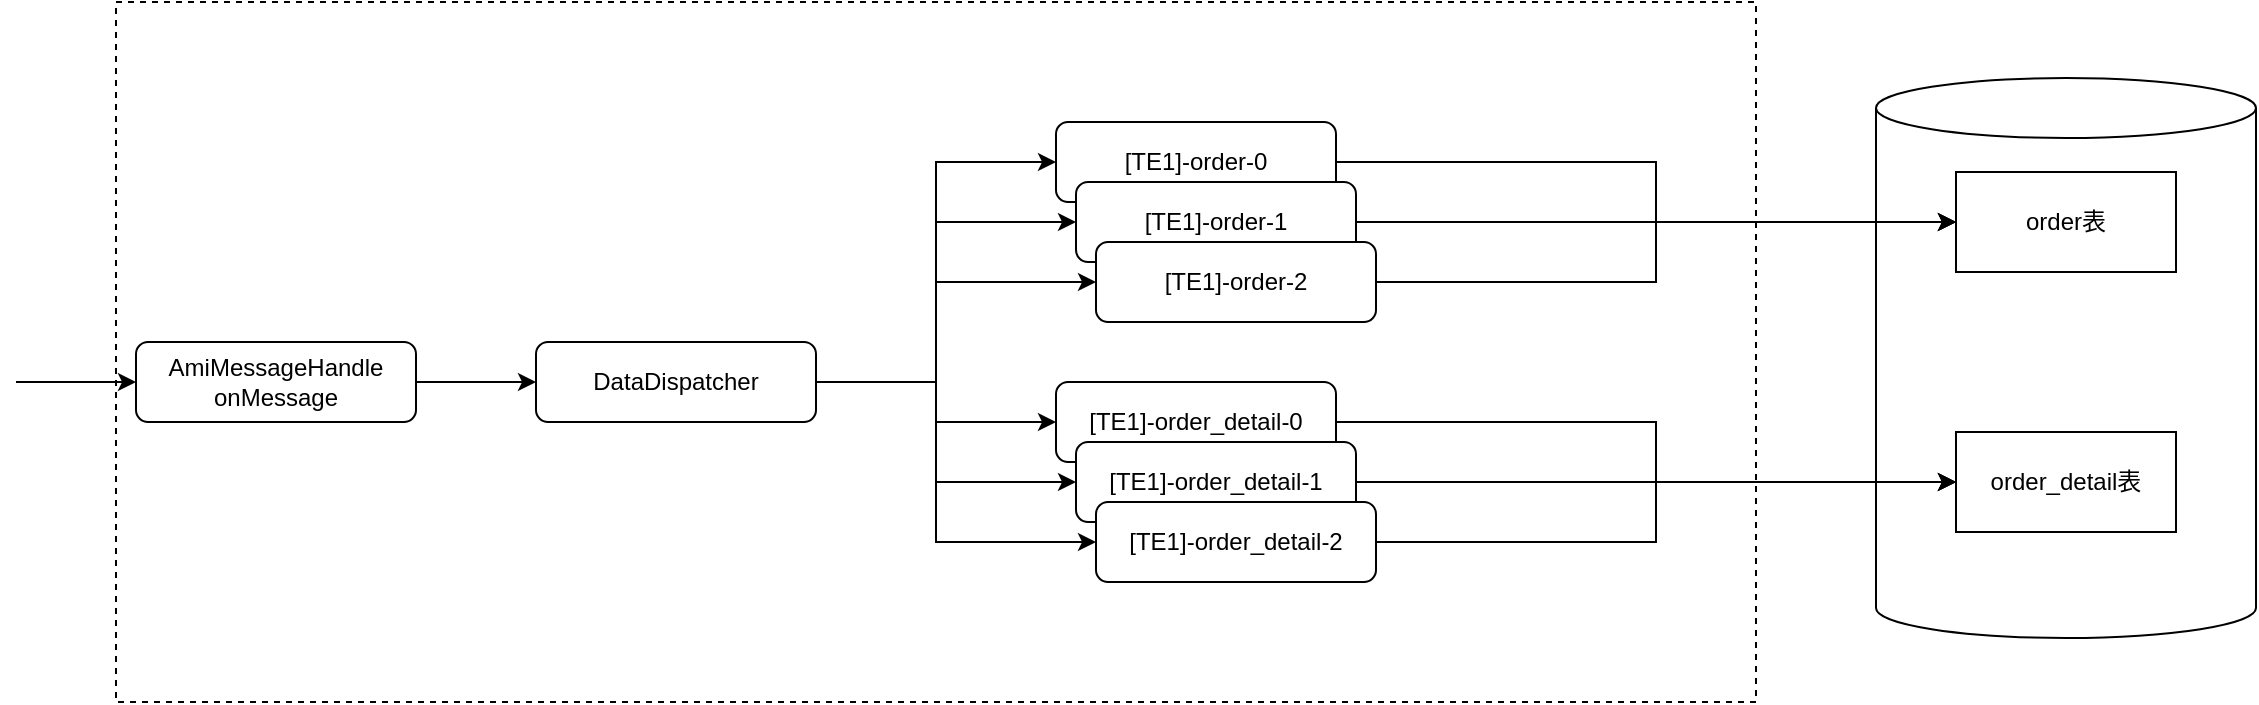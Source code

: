 <mxfile version="21.3.2" type="github" pages="2">
  <diagram name="第 1 页" id="USofRMA4XZ6aipWn7kLh">
    <mxGraphModel dx="2193" dy="720" grid="1" gridSize="10" guides="1" tooltips="1" connect="1" arrows="1" fold="1" page="1" pageScale="1" pageWidth="827" pageHeight="1169" math="0" shadow="0">
      <root>
        <mxCell id="0" />
        <mxCell id="1" parent="0" />
        <mxCell id="vSIUiCiwWU7TAA31fSCl-30" value="" style="rounded=0;whiteSpace=wrap;html=1;dashed=1;fillColor=none;glass=1;" vertex="1" parent="1">
          <mxGeometry x="30" y="10" width="820" height="350" as="geometry" />
        </mxCell>
        <mxCell id="vSIUiCiwWU7TAA31fSCl-26" value="" style="shape=cylinder3;whiteSpace=wrap;html=1;boundedLbl=1;backgroundOutline=1;size=15;" vertex="1" parent="1">
          <mxGeometry x="910" y="48" width="190" height="280" as="geometry" />
        </mxCell>
        <mxCell id="vSIUiCiwWU7TAA31fSCl-4" value="" style="edgeStyle=orthogonalEdgeStyle;rounded=0;orthogonalLoop=1;jettySize=auto;html=1;" edge="1" parent="1" source="vSIUiCiwWU7TAA31fSCl-1" target="vSIUiCiwWU7TAA31fSCl-3">
          <mxGeometry relative="1" as="geometry" />
        </mxCell>
        <mxCell id="vSIUiCiwWU7TAA31fSCl-1" value="AmiMessageHandle&lt;br&gt;onMessage" style="rounded=1;whiteSpace=wrap;html=1;" vertex="1" parent="1">
          <mxGeometry x="40" y="180" width="140" height="40" as="geometry" />
        </mxCell>
        <mxCell id="vSIUiCiwWU7TAA31fSCl-2" value="" style="endArrow=classic;html=1;rounded=0;entryX=0;entryY=0.5;entryDx=0;entryDy=0;" edge="1" parent="1" target="vSIUiCiwWU7TAA31fSCl-1">
          <mxGeometry width="50" height="50" relative="1" as="geometry">
            <mxPoint x="-20" y="200" as="sourcePoint" />
            <mxPoint x="30" y="200" as="targetPoint" />
          </mxGeometry>
        </mxCell>
        <mxCell id="vSIUiCiwWU7TAA31fSCl-6" value="" style="edgeStyle=orthogonalEdgeStyle;rounded=0;orthogonalLoop=1;jettySize=auto;html=1;entryX=0;entryY=0.5;entryDx=0;entryDy=0;" edge="1" parent="1" source="vSIUiCiwWU7TAA31fSCl-3" target="vSIUiCiwWU7TAA31fSCl-5">
          <mxGeometry relative="1" as="geometry" />
        </mxCell>
        <mxCell id="vSIUiCiwWU7TAA31fSCl-8" value="" style="edgeStyle=orthogonalEdgeStyle;rounded=0;orthogonalLoop=1;jettySize=auto;html=1;entryX=0;entryY=0.5;entryDx=0;entryDy=0;" edge="1" parent="1" source="vSIUiCiwWU7TAA31fSCl-3" target="vSIUiCiwWU7TAA31fSCl-7">
          <mxGeometry relative="1" as="geometry">
            <Array as="points">
              <mxPoint x="440" y="200" />
              <mxPoint x="440" y="120" />
            </Array>
          </mxGeometry>
        </mxCell>
        <mxCell id="vSIUiCiwWU7TAA31fSCl-13" value="" style="edgeStyle=orthogonalEdgeStyle;rounded=0;orthogonalLoop=1;jettySize=auto;html=1;entryX=0;entryY=0.5;entryDx=0;entryDy=0;" edge="1" parent="1" source="vSIUiCiwWU7TAA31fSCl-3" target="vSIUiCiwWU7TAA31fSCl-12">
          <mxGeometry relative="1" as="geometry">
            <Array as="points">
              <mxPoint x="440" y="200" />
              <mxPoint x="440" y="150" />
            </Array>
          </mxGeometry>
        </mxCell>
        <mxCell id="vSIUiCiwWU7TAA31fSCl-23" style="edgeStyle=orthogonalEdgeStyle;rounded=0;orthogonalLoop=1;jettySize=auto;html=1;entryX=0;entryY=0.5;entryDx=0;entryDy=0;" edge="1" parent="1" source="vSIUiCiwWU7TAA31fSCl-3" target="vSIUiCiwWU7TAA31fSCl-17">
          <mxGeometry relative="1" as="geometry" />
        </mxCell>
        <mxCell id="vSIUiCiwWU7TAA31fSCl-24" style="edgeStyle=orthogonalEdgeStyle;rounded=0;orthogonalLoop=1;jettySize=auto;html=1;entryX=0;entryY=0.5;entryDx=0;entryDy=0;" edge="1" parent="1" source="vSIUiCiwWU7TAA31fSCl-3" target="vSIUiCiwWU7TAA31fSCl-19">
          <mxGeometry relative="1" as="geometry">
            <Array as="points">
              <mxPoint x="440" y="200" />
              <mxPoint x="440" y="250" />
            </Array>
          </mxGeometry>
        </mxCell>
        <mxCell id="vSIUiCiwWU7TAA31fSCl-25" style="edgeStyle=orthogonalEdgeStyle;rounded=0;orthogonalLoop=1;jettySize=auto;html=1;entryX=0;entryY=0.5;entryDx=0;entryDy=0;" edge="1" parent="1" source="vSIUiCiwWU7TAA31fSCl-3" target="vSIUiCiwWU7TAA31fSCl-22">
          <mxGeometry relative="1" as="geometry">
            <Array as="points">
              <mxPoint x="440" y="200" />
              <mxPoint x="440" y="280" />
            </Array>
          </mxGeometry>
        </mxCell>
        <mxCell id="vSIUiCiwWU7TAA31fSCl-3" value="DataDispatcher" style="rounded=1;whiteSpace=wrap;html=1;" vertex="1" parent="1">
          <mxGeometry x="240" y="180" width="140" height="40" as="geometry" />
        </mxCell>
        <mxCell id="vSIUiCiwWU7TAA31fSCl-10" value="" style="edgeStyle=orthogonalEdgeStyle;rounded=0;orthogonalLoop=1;jettySize=auto;html=1;" edge="1" parent="1" source="vSIUiCiwWU7TAA31fSCl-5" target="vSIUiCiwWU7TAA31fSCl-9">
          <mxGeometry relative="1" as="geometry">
            <Array as="points">
              <mxPoint x="800" y="90" />
              <mxPoint x="800" y="120" />
            </Array>
          </mxGeometry>
        </mxCell>
        <mxCell id="vSIUiCiwWU7TAA31fSCl-5" value="[TE1]-order-0" style="rounded=1;whiteSpace=wrap;html=1;" vertex="1" parent="1">
          <mxGeometry x="500" y="70" width="140" height="40" as="geometry" />
        </mxCell>
        <mxCell id="vSIUiCiwWU7TAA31fSCl-11" style="edgeStyle=orthogonalEdgeStyle;rounded=0;orthogonalLoop=1;jettySize=auto;html=1;" edge="1" parent="1" source="vSIUiCiwWU7TAA31fSCl-7">
          <mxGeometry relative="1" as="geometry">
            <mxPoint x="950" y="120" as="targetPoint" />
            <Array as="points">
              <mxPoint x="950" y="120" />
            </Array>
          </mxGeometry>
        </mxCell>
        <mxCell id="vSIUiCiwWU7TAA31fSCl-7" value="[TE1]-order-1" style="rounded=1;whiteSpace=wrap;html=1;" vertex="1" parent="1">
          <mxGeometry x="510" y="100" width="140" height="40" as="geometry" />
        </mxCell>
        <mxCell id="vSIUiCiwWU7TAA31fSCl-9" value="order表" style="whiteSpace=wrap;html=1;rounded=0;" vertex="1" parent="1">
          <mxGeometry x="950" y="95" width="110" height="50" as="geometry" />
        </mxCell>
        <mxCell id="vSIUiCiwWU7TAA31fSCl-14" style="edgeStyle=orthogonalEdgeStyle;rounded=0;orthogonalLoop=1;jettySize=auto;html=1;entryX=0;entryY=0.5;entryDx=0;entryDy=0;" edge="1" parent="1" source="vSIUiCiwWU7TAA31fSCl-12" target="vSIUiCiwWU7TAA31fSCl-9">
          <mxGeometry relative="1" as="geometry">
            <Array as="points">
              <mxPoint x="800" y="150" />
              <mxPoint x="800" y="120" />
              <mxPoint x="950" y="120" />
            </Array>
          </mxGeometry>
        </mxCell>
        <mxCell id="vSIUiCiwWU7TAA31fSCl-12" value="[TE1]-order-2" style="rounded=1;whiteSpace=wrap;html=1;" vertex="1" parent="1">
          <mxGeometry x="520" y="130" width="140" height="40" as="geometry" />
        </mxCell>
        <mxCell id="vSIUiCiwWU7TAA31fSCl-16" value="" style="edgeStyle=orthogonalEdgeStyle;rounded=0;orthogonalLoop=1;jettySize=auto;html=1;" edge="1" parent="1" source="vSIUiCiwWU7TAA31fSCl-17" target="vSIUiCiwWU7TAA31fSCl-20">
          <mxGeometry relative="1" as="geometry">
            <Array as="points">
              <mxPoint x="800" y="220" />
              <mxPoint x="800" y="250" />
            </Array>
          </mxGeometry>
        </mxCell>
        <mxCell id="vSIUiCiwWU7TAA31fSCl-17" value="[TE1]-order_detail-0" style="rounded=1;whiteSpace=wrap;html=1;" vertex="1" parent="1">
          <mxGeometry x="500" y="200" width="140" height="40" as="geometry" />
        </mxCell>
        <mxCell id="vSIUiCiwWU7TAA31fSCl-18" style="edgeStyle=orthogonalEdgeStyle;rounded=0;orthogonalLoop=1;jettySize=auto;html=1;entryX=0;entryY=0.5;entryDx=0;entryDy=0;" edge="1" parent="1" source="vSIUiCiwWU7TAA31fSCl-19" target="vSIUiCiwWU7TAA31fSCl-20">
          <mxGeometry relative="1" as="geometry">
            <Array as="points">
              <mxPoint x="800" y="250" />
            </Array>
          </mxGeometry>
        </mxCell>
        <mxCell id="vSIUiCiwWU7TAA31fSCl-19" value="[TE1]-order_detail-1" style="rounded=1;whiteSpace=wrap;html=1;" vertex="1" parent="1">
          <mxGeometry x="510" y="230" width="140" height="40" as="geometry" />
        </mxCell>
        <mxCell id="vSIUiCiwWU7TAA31fSCl-20" value="order_detail表" style="whiteSpace=wrap;html=1;rounded=0;" vertex="1" parent="1">
          <mxGeometry x="950" y="225" width="110" height="50" as="geometry" />
        </mxCell>
        <mxCell id="vSIUiCiwWU7TAA31fSCl-21" style="edgeStyle=orthogonalEdgeStyle;rounded=0;orthogonalLoop=1;jettySize=auto;html=1;entryX=0;entryY=0.5;entryDx=0;entryDy=0;" edge="1" parent="1" source="vSIUiCiwWU7TAA31fSCl-22" target="vSIUiCiwWU7TAA31fSCl-20">
          <mxGeometry relative="1" as="geometry">
            <Array as="points">
              <mxPoint x="800" y="280" />
              <mxPoint x="800" y="250" />
            </Array>
          </mxGeometry>
        </mxCell>
        <mxCell id="vSIUiCiwWU7TAA31fSCl-22" value="[TE1]-order_detail-2" style="rounded=1;whiteSpace=wrap;html=1;" vertex="1" parent="1">
          <mxGeometry x="520" y="260" width="140" height="40" as="geometry" />
        </mxCell>
      </root>
    </mxGraphModel>
  </diagram>
  <diagram id="r1xa90ovUVv4gwHCu3es" name="第 2 页">
    <mxGraphModel dx="1434" dy="756" grid="1" gridSize="10" guides="1" tooltips="1" connect="1" arrows="1" fold="1" page="1" pageScale="1" pageWidth="827" pageHeight="1169" math="0" shadow="0">
      <root>
        <mxCell id="0" />
        <mxCell id="1" parent="0" />
        <mxCell id="977eZzI12zdo62DXXhcn-1" value="" style="rounded=1;whiteSpace=wrap;html=1;" vertex="1" parent="1">
          <mxGeometry x="80" y="250" width="160" height="60" as="geometry" />
        </mxCell>
      </root>
    </mxGraphModel>
  </diagram>
</mxfile>
